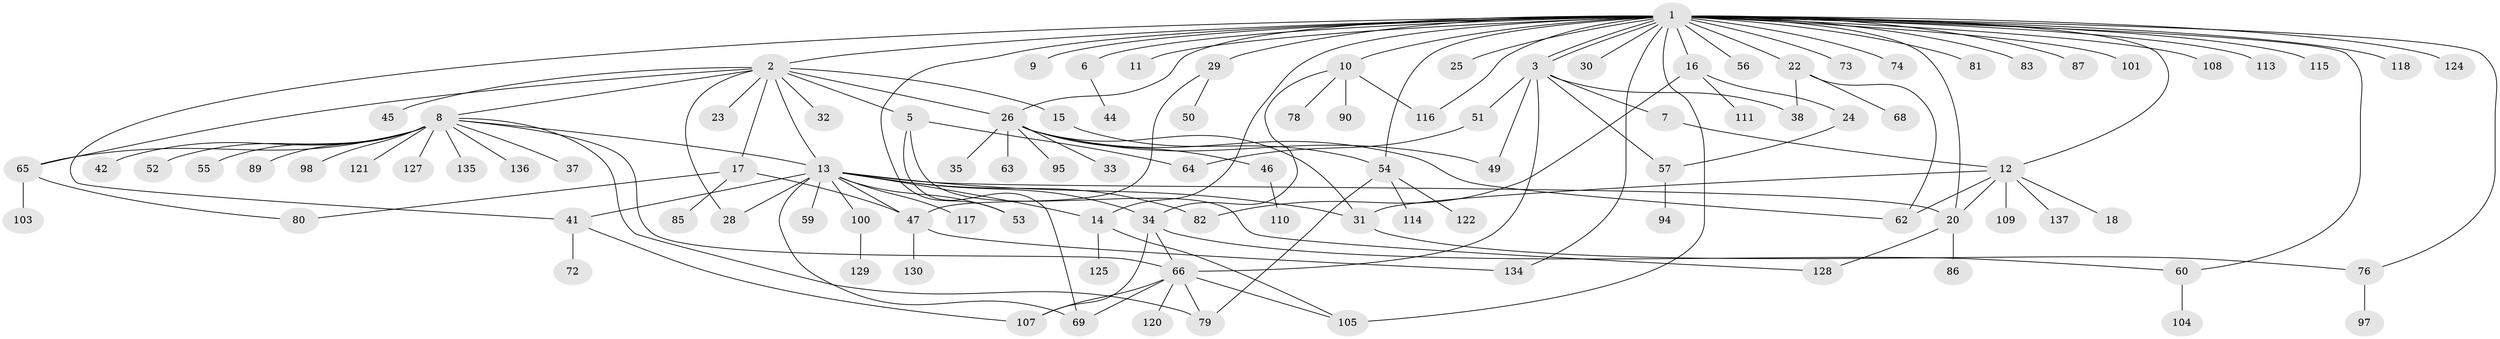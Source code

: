 // Generated by graph-tools (version 1.1) at 2025/51/02/27/25 19:51:54]
// undirected, 105 vertices, 144 edges
graph export_dot {
graph [start="1"]
  node [color=gray90,style=filled];
  1 [super="+112"];
  2 [super="+4"];
  3 [super="+138"];
  5 [super="+132"];
  6 [super="+93"];
  7;
  8 [super="+19"];
  9;
  10 [super="+39"];
  11;
  12 [super="+91"];
  13 [super="+40"];
  14 [super="+131"];
  15 [super="+48"];
  16 [super="+106"];
  17;
  18;
  20 [super="+21"];
  22 [super="+61"];
  23;
  24;
  25 [super="+36"];
  26 [super="+27"];
  28;
  29 [super="+43"];
  30;
  31 [super="+77"];
  32;
  33;
  34 [super="+119"];
  35;
  37;
  38;
  41 [super="+58"];
  42;
  44;
  45;
  46 [super="+70"];
  47 [super="+71"];
  49;
  50;
  51;
  52;
  53 [super="+99"];
  54 [super="+88"];
  55 [super="+67"];
  56 [super="+84"];
  57 [super="+96"];
  59;
  60;
  62 [super="+102"];
  63;
  64 [super="+92"];
  65 [super="+133"];
  66 [super="+75"];
  68;
  69;
  72;
  73;
  74;
  76;
  78;
  79;
  80;
  81;
  82;
  83;
  85;
  86;
  87;
  89;
  90;
  94;
  95;
  97;
  98;
  100;
  101;
  103;
  104 [super="+126"];
  105;
  107;
  108;
  109 [super="+123"];
  110;
  111;
  113;
  114;
  115;
  116;
  117;
  118 [super="+139"];
  120;
  121;
  122;
  124;
  125;
  127;
  128;
  129;
  130;
  134;
  135;
  136;
  137;
  1 -- 2;
  1 -- 3;
  1 -- 3;
  1 -- 6;
  1 -- 9;
  1 -- 10;
  1 -- 11;
  1 -- 12;
  1 -- 14;
  1 -- 16;
  1 -- 20 [weight=2];
  1 -- 22;
  1 -- 25;
  1 -- 26 [weight=2];
  1 -- 29;
  1 -- 30;
  1 -- 41;
  1 -- 53;
  1 -- 54;
  1 -- 56;
  1 -- 60;
  1 -- 73;
  1 -- 74;
  1 -- 76;
  1 -- 81;
  1 -- 83;
  1 -- 87;
  1 -- 101;
  1 -- 105;
  1 -- 108;
  1 -- 113;
  1 -- 115;
  1 -- 116;
  1 -- 118;
  1 -- 124;
  1 -- 134;
  2 -- 5;
  2 -- 8;
  2 -- 15;
  2 -- 23;
  2 -- 28;
  2 -- 32;
  2 -- 45;
  2 -- 65;
  2 -- 17;
  2 -- 26;
  2 -- 13;
  3 -- 7;
  3 -- 38;
  3 -- 49;
  3 -- 51;
  3 -- 66;
  3 -- 57;
  5 -- 69;
  5 -- 128;
  5 -- 64;
  6 -- 44;
  7 -- 12;
  8 -- 13;
  8 -- 37;
  8 -- 42;
  8 -- 52;
  8 -- 55;
  8 -- 65;
  8 -- 66;
  8 -- 79;
  8 -- 89;
  8 -- 98;
  8 -- 121;
  8 -- 127;
  8 -- 135;
  8 -- 136;
  10 -- 78;
  10 -- 90;
  10 -- 116;
  10 -- 34;
  12 -- 18;
  12 -- 109;
  12 -- 137;
  12 -- 20;
  12 -- 62;
  12 -- 31;
  13 -- 28;
  13 -- 34;
  13 -- 47;
  13 -- 59;
  13 -- 82;
  13 -- 100;
  13 -- 117;
  13 -- 20;
  13 -- 69;
  13 -- 14;
  13 -- 31;
  13 -- 41;
  13 -- 53;
  14 -- 125;
  14 -- 105;
  15 -- 54;
  16 -- 24;
  16 -- 82;
  16 -- 111;
  17 -- 47;
  17 -- 80;
  17 -- 85;
  20 -- 86;
  20 -- 128;
  22 -- 62;
  22 -- 68;
  22 -- 38;
  24 -- 57;
  26 -- 31;
  26 -- 33;
  26 -- 35;
  26 -- 49;
  26 -- 63;
  26 -- 95;
  26 -- 46;
  26 -- 62;
  29 -- 50;
  29 -- 47;
  31 -- 76;
  34 -- 66;
  34 -- 107;
  34 -- 60;
  41 -- 107;
  41 -- 72;
  46 -- 110;
  47 -- 130;
  47 -- 134;
  51 -- 64;
  54 -- 79;
  54 -- 114;
  54 -- 122;
  57 -- 94;
  60 -- 104;
  65 -- 103;
  65 -- 80;
  66 -- 69;
  66 -- 79;
  66 -- 120;
  66 -- 105;
  66 -- 107;
  76 -- 97;
  100 -- 129;
}
